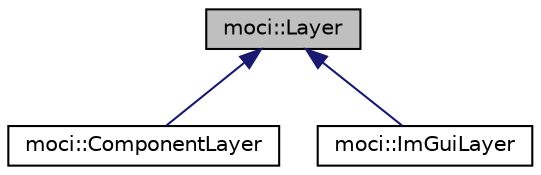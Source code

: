 digraph "moci::Layer"
{
 // INTERACTIVE_SVG=YES
  edge [fontname="Helvetica",fontsize="10",labelfontname="Helvetica",labelfontsize="10"];
  node [fontname="Helvetica",fontsize="10",shape=record];
  Node0 [label="moci::Layer",height=0.2,width=0.4,color="black", fillcolor="grey75", style="filled", fontcolor="black"];
  Node0 -> Node1 [dir="back",color="midnightblue",fontsize="10",style="solid",fontname="Helvetica"];
  Node1 [label="moci::ComponentLayer",height=0.2,width=0.4,color="black", fillcolor="white", style="filled",URL="$classmoci_1_1ComponentLayer.html"];
  Node0 -> Node2 [dir="back",color="midnightblue",fontsize="10",style="solid",fontname="Helvetica"];
  Node2 [label="moci::ImGuiLayer",height=0.2,width=0.4,color="black", fillcolor="white", style="filled",URL="$classmoci_1_1ImGuiLayer.html"];
}
